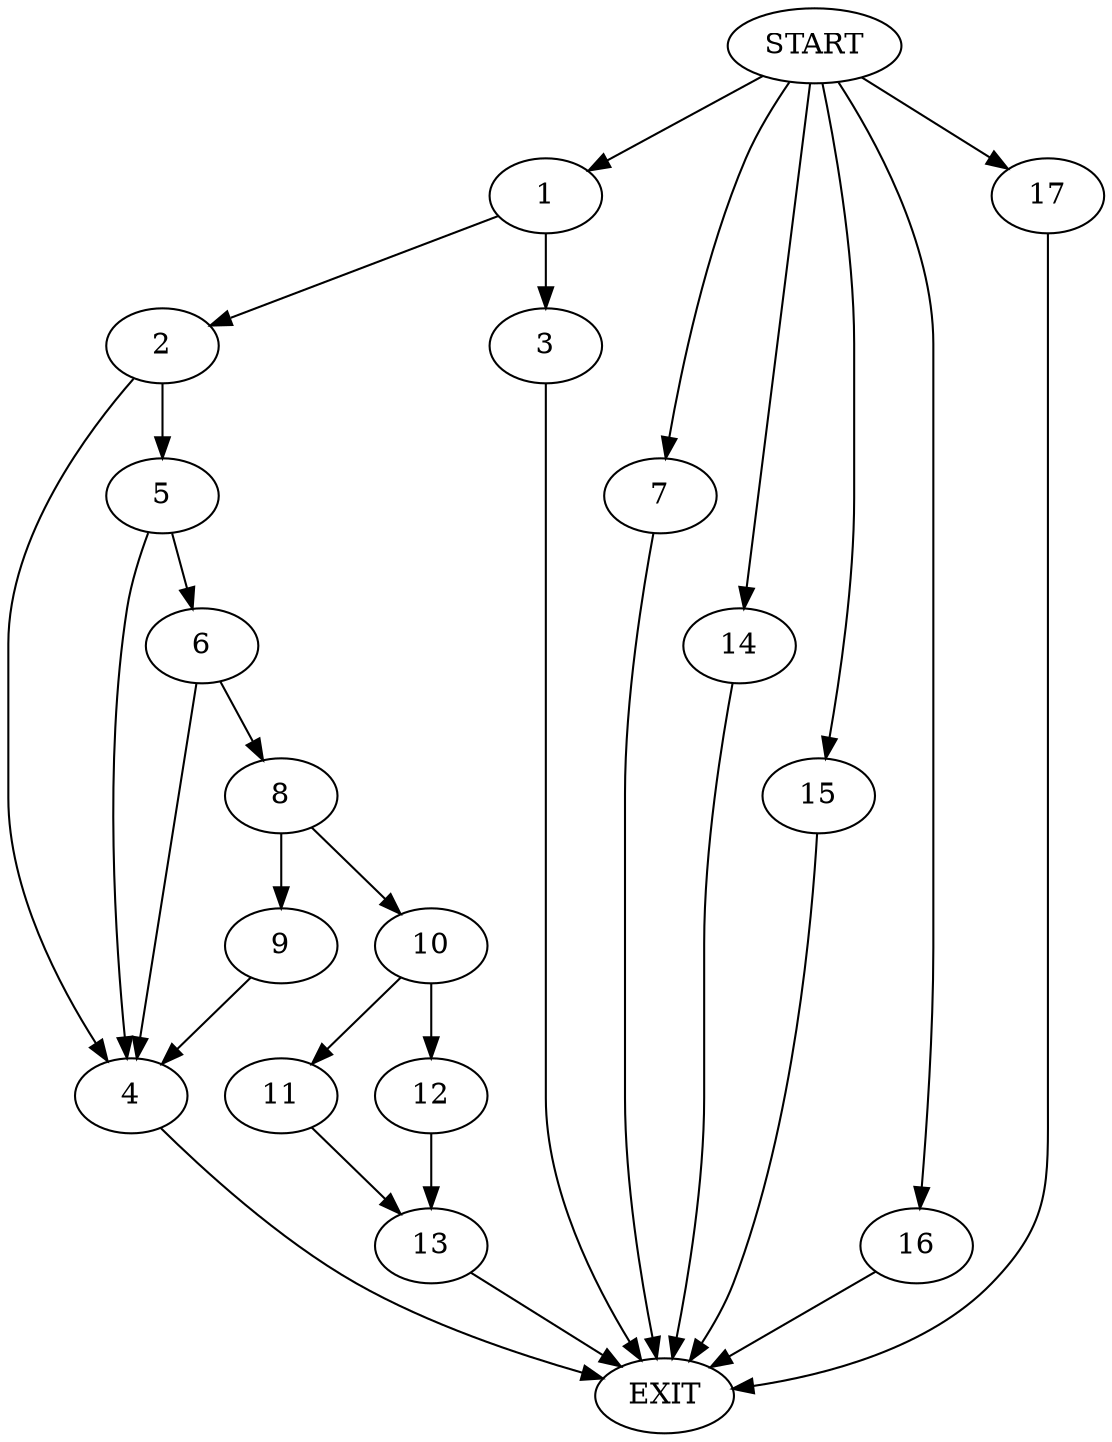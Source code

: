 digraph {
0 [label="START"]
18 [label="EXIT"]
0 -> 1
1 -> 2
1 -> 3
2 -> 4
2 -> 5
3 -> 18
5 -> 6
5 -> 4
4 -> 18
0 -> 7
7 -> 18
6 -> 4
6 -> 8
8 -> 9
8 -> 10
10 -> 11
10 -> 12
9 -> 4
12 -> 13
11 -> 13
13 -> 18
0 -> 14
14 -> 18
0 -> 15
15 -> 18
0 -> 16
16 -> 18
0 -> 17
17 -> 18
}
